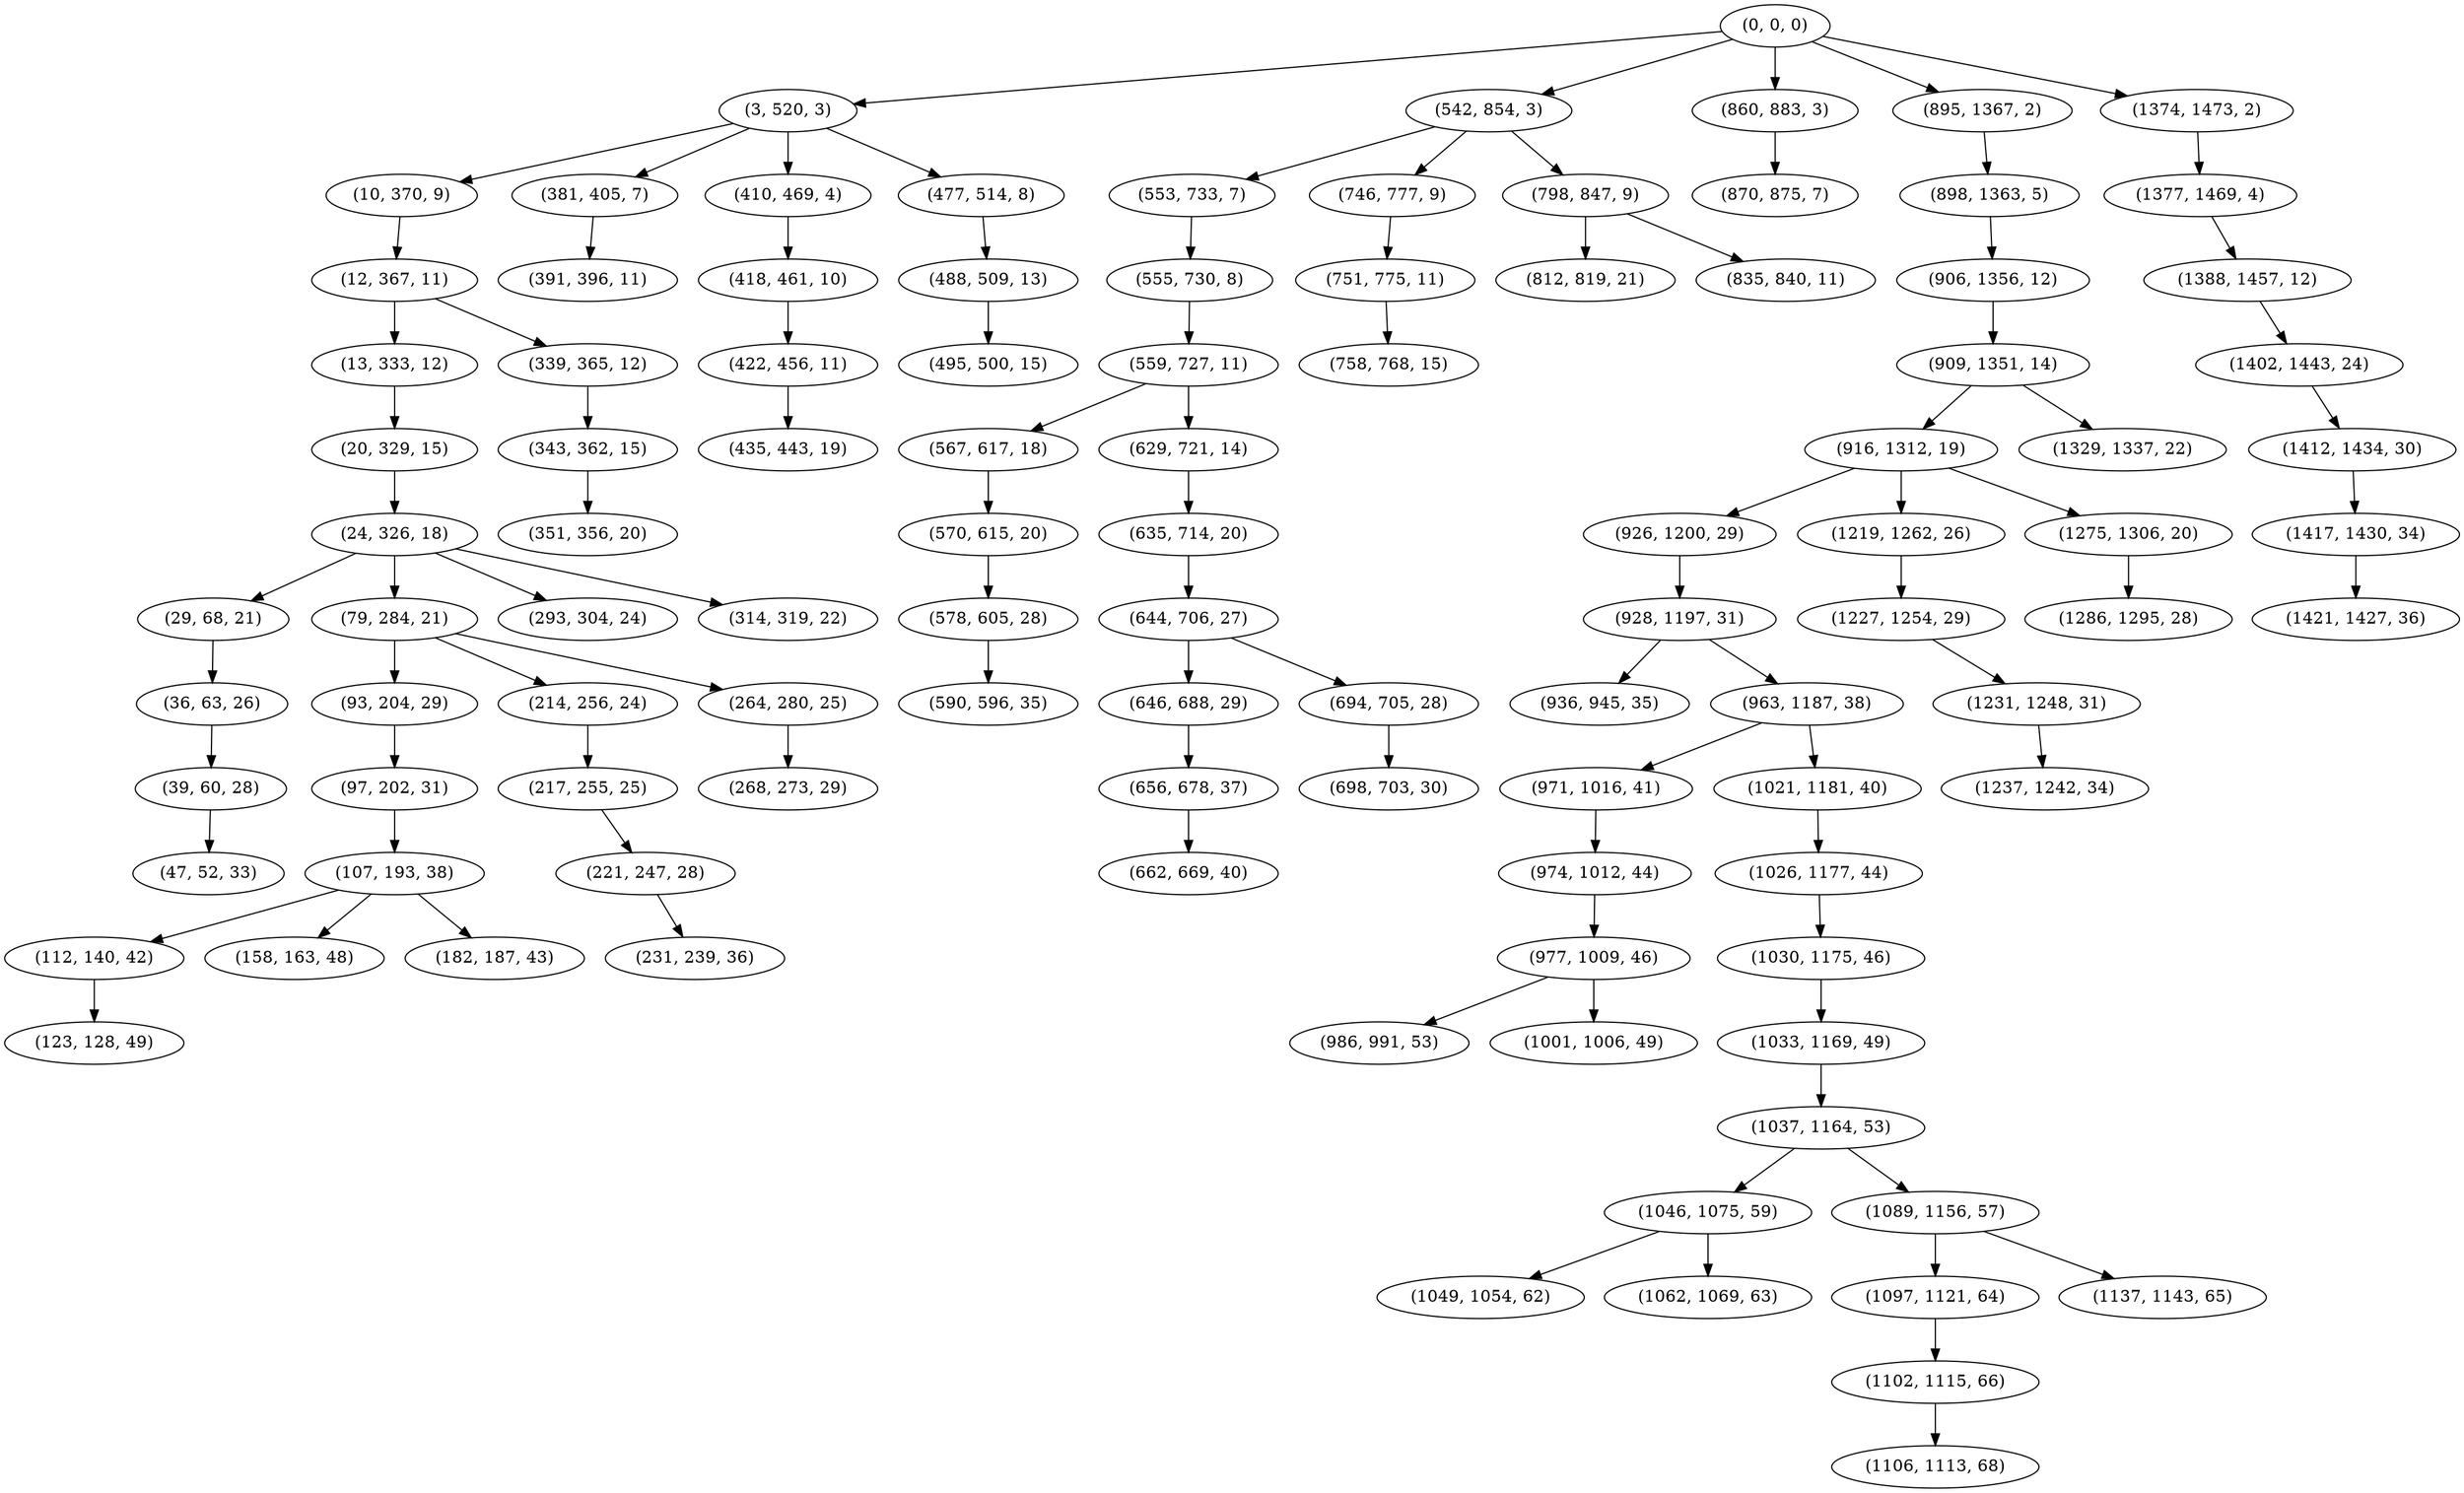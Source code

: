 digraph tree {
    "(0, 0, 0)";
    "(3, 520, 3)";
    "(10, 370, 9)";
    "(12, 367, 11)";
    "(13, 333, 12)";
    "(20, 329, 15)";
    "(24, 326, 18)";
    "(29, 68, 21)";
    "(36, 63, 26)";
    "(39, 60, 28)";
    "(47, 52, 33)";
    "(79, 284, 21)";
    "(93, 204, 29)";
    "(97, 202, 31)";
    "(107, 193, 38)";
    "(112, 140, 42)";
    "(123, 128, 49)";
    "(158, 163, 48)";
    "(182, 187, 43)";
    "(214, 256, 24)";
    "(217, 255, 25)";
    "(221, 247, 28)";
    "(231, 239, 36)";
    "(264, 280, 25)";
    "(268, 273, 29)";
    "(293, 304, 24)";
    "(314, 319, 22)";
    "(339, 365, 12)";
    "(343, 362, 15)";
    "(351, 356, 20)";
    "(381, 405, 7)";
    "(391, 396, 11)";
    "(410, 469, 4)";
    "(418, 461, 10)";
    "(422, 456, 11)";
    "(435, 443, 19)";
    "(477, 514, 8)";
    "(488, 509, 13)";
    "(495, 500, 15)";
    "(542, 854, 3)";
    "(553, 733, 7)";
    "(555, 730, 8)";
    "(559, 727, 11)";
    "(567, 617, 18)";
    "(570, 615, 20)";
    "(578, 605, 28)";
    "(590, 596, 35)";
    "(629, 721, 14)";
    "(635, 714, 20)";
    "(644, 706, 27)";
    "(646, 688, 29)";
    "(656, 678, 37)";
    "(662, 669, 40)";
    "(694, 705, 28)";
    "(698, 703, 30)";
    "(746, 777, 9)";
    "(751, 775, 11)";
    "(758, 768, 15)";
    "(798, 847, 9)";
    "(812, 819, 21)";
    "(835, 840, 11)";
    "(860, 883, 3)";
    "(870, 875, 7)";
    "(895, 1367, 2)";
    "(898, 1363, 5)";
    "(906, 1356, 12)";
    "(909, 1351, 14)";
    "(916, 1312, 19)";
    "(926, 1200, 29)";
    "(928, 1197, 31)";
    "(936, 945, 35)";
    "(963, 1187, 38)";
    "(971, 1016, 41)";
    "(974, 1012, 44)";
    "(977, 1009, 46)";
    "(986, 991, 53)";
    "(1001, 1006, 49)";
    "(1021, 1181, 40)";
    "(1026, 1177, 44)";
    "(1030, 1175, 46)";
    "(1033, 1169, 49)";
    "(1037, 1164, 53)";
    "(1046, 1075, 59)";
    "(1049, 1054, 62)";
    "(1062, 1069, 63)";
    "(1089, 1156, 57)";
    "(1097, 1121, 64)";
    "(1102, 1115, 66)";
    "(1106, 1113, 68)";
    "(1137, 1143, 65)";
    "(1219, 1262, 26)";
    "(1227, 1254, 29)";
    "(1231, 1248, 31)";
    "(1237, 1242, 34)";
    "(1275, 1306, 20)";
    "(1286, 1295, 28)";
    "(1329, 1337, 22)";
    "(1374, 1473, 2)";
    "(1377, 1469, 4)";
    "(1388, 1457, 12)";
    "(1402, 1443, 24)";
    "(1412, 1434, 30)";
    "(1417, 1430, 34)";
    "(1421, 1427, 36)";
    "(0, 0, 0)" -> "(3, 520, 3)";
    "(0, 0, 0)" -> "(542, 854, 3)";
    "(0, 0, 0)" -> "(860, 883, 3)";
    "(0, 0, 0)" -> "(895, 1367, 2)";
    "(0, 0, 0)" -> "(1374, 1473, 2)";
    "(3, 520, 3)" -> "(10, 370, 9)";
    "(3, 520, 3)" -> "(381, 405, 7)";
    "(3, 520, 3)" -> "(410, 469, 4)";
    "(3, 520, 3)" -> "(477, 514, 8)";
    "(10, 370, 9)" -> "(12, 367, 11)";
    "(12, 367, 11)" -> "(13, 333, 12)";
    "(12, 367, 11)" -> "(339, 365, 12)";
    "(13, 333, 12)" -> "(20, 329, 15)";
    "(20, 329, 15)" -> "(24, 326, 18)";
    "(24, 326, 18)" -> "(29, 68, 21)";
    "(24, 326, 18)" -> "(79, 284, 21)";
    "(24, 326, 18)" -> "(293, 304, 24)";
    "(24, 326, 18)" -> "(314, 319, 22)";
    "(29, 68, 21)" -> "(36, 63, 26)";
    "(36, 63, 26)" -> "(39, 60, 28)";
    "(39, 60, 28)" -> "(47, 52, 33)";
    "(79, 284, 21)" -> "(93, 204, 29)";
    "(79, 284, 21)" -> "(214, 256, 24)";
    "(79, 284, 21)" -> "(264, 280, 25)";
    "(93, 204, 29)" -> "(97, 202, 31)";
    "(97, 202, 31)" -> "(107, 193, 38)";
    "(107, 193, 38)" -> "(112, 140, 42)";
    "(107, 193, 38)" -> "(158, 163, 48)";
    "(107, 193, 38)" -> "(182, 187, 43)";
    "(112, 140, 42)" -> "(123, 128, 49)";
    "(214, 256, 24)" -> "(217, 255, 25)";
    "(217, 255, 25)" -> "(221, 247, 28)";
    "(221, 247, 28)" -> "(231, 239, 36)";
    "(264, 280, 25)" -> "(268, 273, 29)";
    "(339, 365, 12)" -> "(343, 362, 15)";
    "(343, 362, 15)" -> "(351, 356, 20)";
    "(381, 405, 7)" -> "(391, 396, 11)";
    "(410, 469, 4)" -> "(418, 461, 10)";
    "(418, 461, 10)" -> "(422, 456, 11)";
    "(422, 456, 11)" -> "(435, 443, 19)";
    "(477, 514, 8)" -> "(488, 509, 13)";
    "(488, 509, 13)" -> "(495, 500, 15)";
    "(542, 854, 3)" -> "(553, 733, 7)";
    "(542, 854, 3)" -> "(746, 777, 9)";
    "(542, 854, 3)" -> "(798, 847, 9)";
    "(553, 733, 7)" -> "(555, 730, 8)";
    "(555, 730, 8)" -> "(559, 727, 11)";
    "(559, 727, 11)" -> "(567, 617, 18)";
    "(559, 727, 11)" -> "(629, 721, 14)";
    "(567, 617, 18)" -> "(570, 615, 20)";
    "(570, 615, 20)" -> "(578, 605, 28)";
    "(578, 605, 28)" -> "(590, 596, 35)";
    "(629, 721, 14)" -> "(635, 714, 20)";
    "(635, 714, 20)" -> "(644, 706, 27)";
    "(644, 706, 27)" -> "(646, 688, 29)";
    "(644, 706, 27)" -> "(694, 705, 28)";
    "(646, 688, 29)" -> "(656, 678, 37)";
    "(656, 678, 37)" -> "(662, 669, 40)";
    "(694, 705, 28)" -> "(698, 703, 30)";
    "(746, 777, 9)" -> "(751, 775, 11)";
    "(751, 775, 11)" -> "(758, 768, 15)";
    "(798, 847, 9)" -> "(812, 819, 21)";
    "(798, 847, 9)" -> "(835, 840, 11)";
    "(860, 883, 3)" -> "(870, 875, 7)";
    "(895, 1367, 2)" -> "(898, 1363, 5)";
    "(898, 1363, 5)" -> "(906, 1356, 12)";
    "(906, 1356, 12)" -> "(909, 1351, 14)";
    "(909, 1351, 14)" -> "(916, 1312, 19)";
    "(909, 1351, 14)" -> "(1329, 1337, 22)";
    "(916, 1312, 19)" -> "(926, 1200, 29)";
    "(916, 1312, 19)" -> "(1219, 1262, 26)";
    "(916, 1312, 19)" -> "(1275, 1306, 20)";
    "(926, 1200, 29)" -> "(928, 1197, 31)";
    "(928, 1197, 31)" -> "(936, 945, 35)";
    "(928, 1197, 31)" -> "(963, 1187, 38)";
    "(963, 1187, 38)" -> "(971, 1016, 41)";
    "(963, 1187, 38)" -> "(1021, 1181, 40)";
    "(971, 1016, 41)" -> "(974, 1012, 44)";
    "(974, 1012, 44)" -> "(977, 1009, 46)";
    "(977, 1009, 46)" -> "(986, 991, 53)";
    "(977, 1009, 46)" -> "(1001, 1006, 49)";
    "(1021, 1181, 40)" -> "(1026, 1177, 44)";
    "(1026, 1177, 44)" -> "(1030, 1175, 46)";
    "(1030, 1175, 46)" -> "(1033, 1169, 49)";
    "(1033, 1169, 49)" -> "(1037, 1164, 53)";
    "(1037, 1164, 53)" -> "(1046, 1075, 59)";
    "(1037, 1164, 53)" -> "(1089, 1156, 57)";
    "(1046, 1075, 59)" -> "(1049, 1054, 62)";
    "(1046, 1075, 59)" -> "(1062, 1069, 63)";
    "(1089, 1156, 57)" -> "(1097, 1121, 64)";
    "(1089, 1156, 57)" -> "(1137, 1143, 65)";
    "(1097, 1121, 64)" -> "(1102, 1115, 66)";
    "(1102, 1115, 66)" -> "(1106, 1113, 68)";
    "(1219, 1262, 26)" -> "(1227, 1254, 29)";
    "(1227, 1254, 29)" -> "(1231, 1248, 31)";
    "(1231, 1248, 31)" -> "(1237, 1242, 34)";
    "(1275, 1306, 20)" -> "(1286, 1295, 28)";
    "(1374, 1473, 2)" -> "(1377, 1469, 4)";
    "(1377, 1469, 4)" -> "(1388, 1457, 12)";
    "(1388, 1457, 12)" -> "(1402, 1443, 24)";
    "(1402, 1443, 24)" -> "(1412, 1434, 30)";
    "(1412, 1434, 30)" -> "(1417, 1430, 34)";
    "(1417, 1430, 34)" -> "(1421, 1427, 36)";
}
